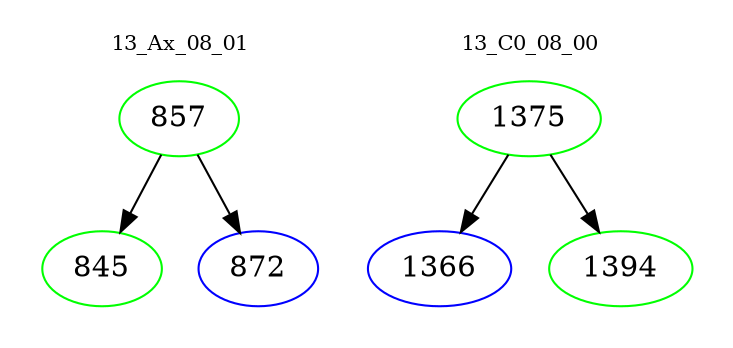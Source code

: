 digraph{
subgraph cluster_0 {
color = white
label = "13_Ax_08_01";
fontsize=10;
T0_857 [label="857", color="green"]
T0_857 -> T0_845 [color="black"]
T0_845 [label="845", color="green"]
T0_857 -> T0_872 [color="black"]
T0_872 [label="872", color="blue"]
}
subgraph cluster_1 {
color = white
label = "13_C0_08_00";
fontsize=10;
T1_1375 [label="1375", color="green"]
T1_1375 -> T1_1366 [color="black"]
T1_1366 [label="1366", color="blue"]
T1_1375 -> T1_1394 [color="black"]
T1_1394 [label="1394", color="green"]
}
}
